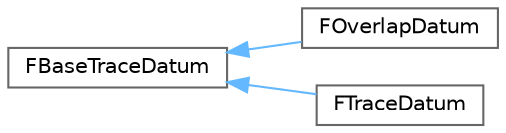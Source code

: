 digraph "Graphical Class Hierarchy"
{
 // INTERACTIVE_SVG=YES
 // LATEX_PDF_SIZE
  bgcolor="transparent";
  edge [fontname=Helvetica,fontsize=10,labelfontname=Helvetica,labelfontsize=10];
  node [fontname=Helvetica,fontsize=10,shape=box,height=0.2,width=0.4];
  rankdir="LR";
  Node0 [id="Node000000",label="FBaseTraceDatum",height=0.2,width=0.4,color="grey40", fillcolor="white", style="filled",URL="$d2/d04/structFBaseTraceDatum.html",tooltip="Base Async Trace Data Struct for both overlap and trace."];
  Node0 -> Node1 [id="edge3432_Node000000_Node000001",dir="back",color="steelblue1",style="solid",tooltip=" "];
  Node1 [id="Node000001",label="FOverlapDatum",height=0.2,width=0.4,color="grey40", fillcolor="white", style="filled",URL="$d8/df7/structFOverlapDatum.html",tooltip="Overlap Data structure for async trace."];
  Node0 -> Node2 [id="edge3433_Node000000_Node000002",dir="back",color="steelblue1",style="solid",tooltip=" "];
  Node2 [id="Node000002",label="FTraceDatum",height=0.2,width=0.4,color="grey40", fillcolor="white", style="filled",URL="$d9/d15/structFTraceDatum.html",tooltip="Trace/Sweep Data structure for async trace."];
}
